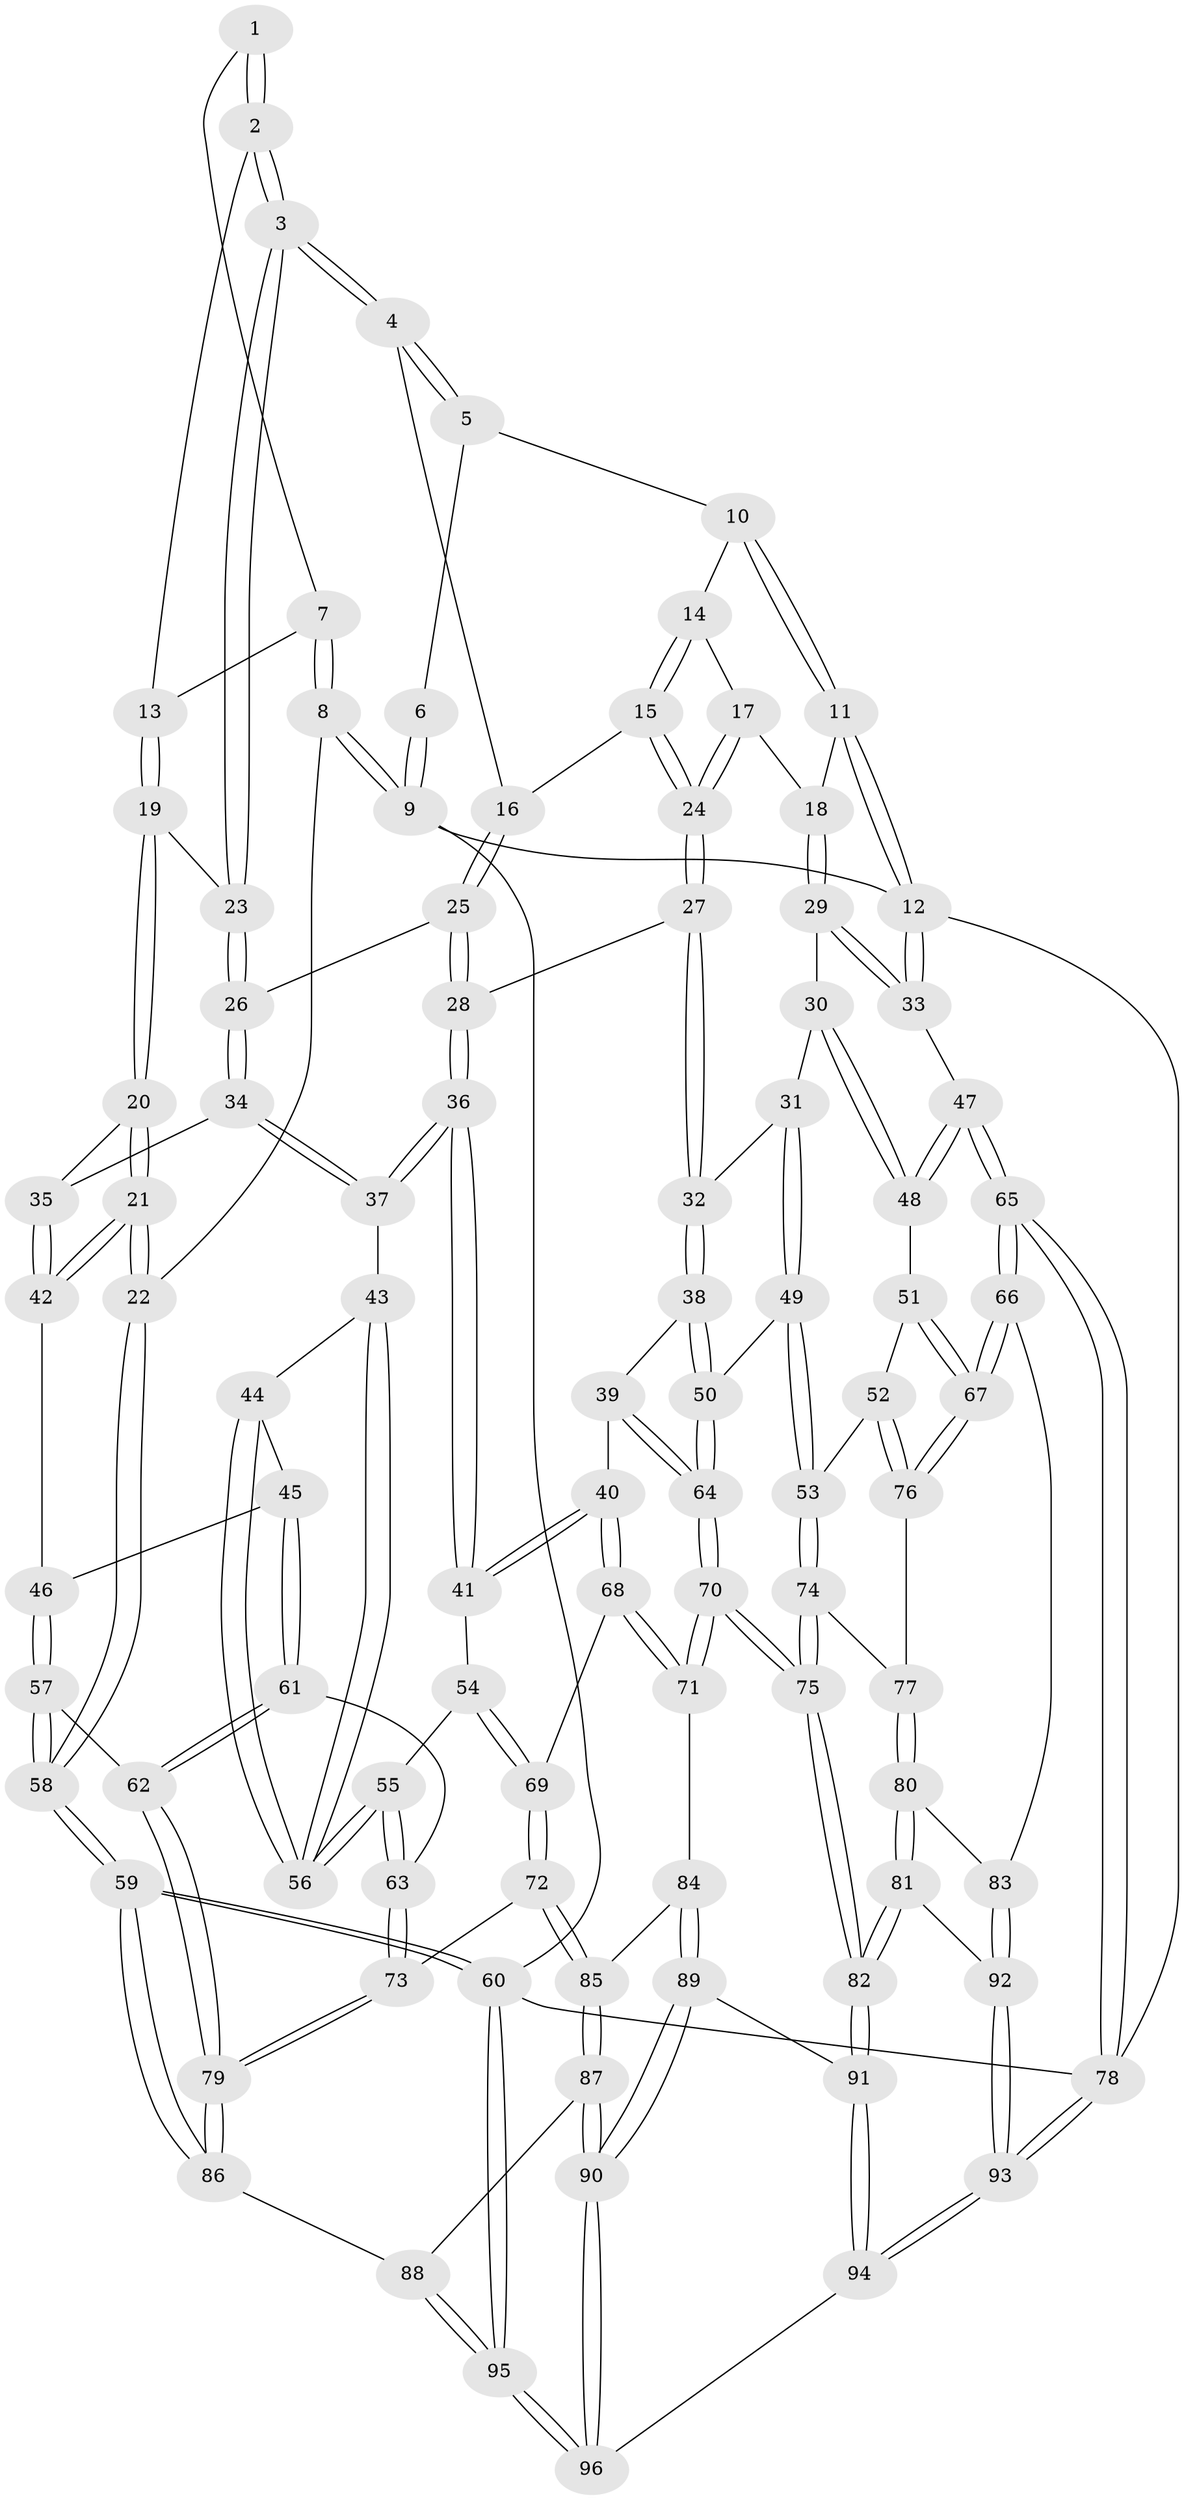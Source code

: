 // coarse degree distribution, {3: 0.06557377049180328, 5: 0.29508196721311475, 6: 0.09836065573770492, 4: 0.5409836065573771}
// Generated by graph-tools (version 1.1) at 2025/42/03/06/25 10:42:32]
// undirected, 96 vertices, 237 edges
graph export_dot {
graph [start="1"]
  node [color=gray90,style=filled];
  1 [pos="+0.19164747988514308+0"];
  2 [pos="+0.21467390625590727+0.03748496964991319"];
  3 [pos="+0.3066133368928487+0.12564097382464742"];
  4 [pos="+0.37400111568423083+0.06506791974962248"];
  5 [pos="+0.47212878740500447+0"];
  6 [pos="+0.16325035102931365+0"];
  7 [pos="+0.10495591990353013+0.054609641034760056"];
  8 [pos="+0+0"];
  9 [pos="+0+0"];
  10 [pos="+0.5895929824577714+0"];
  11 [pos="+1+0"];
  12 [pos="+1+0"];
  13 [pos="+0.13246744395171123+0.10408650413566041"];
  14 [pos="+0.6143157584510206+0"];
  15 [pos="+0.5768001480722718+0.08544362063105478"];
  16 [pos="+0.48890976443472756+0.13733792706441877"];
  17 [pos="+0.74541549978285+0.09753046791139686"];
  18 [pos="+0.8191084986445368+0.118168982309383"];
  19 [pos="+0.11742286122998204+0.13725423616268023"];
  20 [pos="+0+0.2435393727077894"];
  21 [pos="+0+0.25728322806375187"];
  22 [pos="+0+0.25536893624261114"];
  23 [pos="+0.29763106397158673+0.1924347189314919"];
  24 [pos="+0.640950102937852+0.25172003735719223"];
  25 [pos="+0.45734595365872893+0.24346613410737133"];
  26 [pos="+0.3059534728565337+0.2423025393593855"];
  27 [pos="+0.6414279419684257+0.26847712905681265"];
  28 [pos="+0.5149314345800003+0.2879705510140135"];
  29 [pos="+0.8734280649989561+0.2551604357589678"];
  30 [pos="+0.8155671926394564+0.3321924578242962"];
  31 [pos="+0.749985024927876+0.34705961455022233"];
  32 [pos="+0.731236718177473+0.34524375489712433"];
  33 [pos="+1+0.14696261751805412"];
  34 [pos="+0.26244173982088687+0.319334018187151"];
  35 [pos="+0.260681245885943+0.31943171093113176"];
  36 [pos="+0.47079954144486386+0.4382139551325218"];
  37 [pos="+0.28482162399832844+0.3642588674843921"];
  38 [pos="+0.6121567325415125+0.4725918487557712"];
  39 [pos="+0.5485803781062583+0.5037438164721306"];
  40 [pos="+0.5246653686158652+0.5098258489986544"];
  41 [pos="+0.49875996289659497+0.49630807172525965"];
  42 [pos="+0.11685365541803087+0.4504004042538111"];
  43 [pos="+0.27832148494586495+0.41874555182859347"];
  44 [pos="+0.17656532250079973+0.5124976004245874"];
  45 [pos="+0.15911707106959636+0.5246318311090444"];
  46 [pos="+0.12367087363237207+0.4934949246092179"];
  47 [pos="+1+0.48409278973061853"];
  48 [pos="+0.9469633005257639+0.4909360546346799"];
  49 [pos="+0.7656248001761626+0.581844955715756"];
  50 [pos="+0.7423394985631242+0.5912813293029525"];
  51 [pos="+0.9290618033558197+0.5188089967078215"];
  52 [pos="+0.8429726241722021+0.5942303180582759"];
  53 [pos="+0.8351395853341934+0.5980193964653983"];
  54 [pos="+0.39128228783372704+0.5555965980211647"];
  55 [pos="+0.322726966761041+0.5688894069137717"];
  56 [pos="+0.3086243797073418+0.5316726736447497"];
  57 [pos="+0+0.5935609809738517"];
  58 [pos="+0+0.5960980501136386"];
  59 [pos="+0+0.9636404943368808"];
  60 [pos="+0+1"];
  61 [pos="+0.1765956968069551+0.6144609912509925"];
  62 [pos="+0.1450288834148545+0.6419822279171526"];
  63 [pos="+0.2893743083881104+0.6188859056853436"];
  64 [pos="+0.7010983936100715+0.6348684337733459"];
  65 [pos="+1+0.7755206119485684"];
  66 [pos="+1+0.7693029933590465"];
  67 [pos="+0.979843190306505+0.694099215931973"];
  68 [pos="+0.539345280232737+0.6720807392341326"];
  69 [pos="+0.42596300148667754+0.6469258673820607"];
  70 [pos="+0.6455147681269413+0.7529906750835565"];
  71 [pos="+0.5592195799529364+0.7236913441803132"];
  72 [pos="+0.3317448023723408+0.7263782682413961"];
  73 [pos="+0.3311657165614127+0.7259459645919963"];
  74 [pos="+0.8349554356562003+0.6615400652467095"];
  75 [pos="+0.6719911992315577+0.7866013031995749"];
  76 [pos="+0.9449168964755482+0.6826492730404456"];
  77 [pos="+0.8552508434672816+0.7026053254793136"];
  78 [pos="+1+1"];
  79 [pos="+0.14305480023780387+0.7969842044254424"];
  80 [pos="+0.8565804726043266+0.7239223311156031"];
  81 [pos="+0.7815422661702512+0.8279866167699961"];
  82 [pos="+0.6957818664078095+0.8318477423574621"];
  83 [pos="+1+0.7913264984703022"];
  84 [pos="+0.4784917443830628+0.7721319472905"];
  85 [pos="+0.33494863600651653+0.7303169638979463"];
  86 [pos="+0.12098767244606669+0.8372622440074852"];
  87 [pos="+0.3179210813011037+0.8994890813032708"];
  88 [pos="+0.21664770859704716+0.9070617639904356"];
  89 [pos="+0.45696535856923964+0.8669817159753046"];
  90 [pos="+0.40433009090862854+0.9552401721281498"];
  91 [pos="+0.6730005570458758+0.9149665315878934"];
  92 [pos="+0.8932529640531636+0.8684875190318807"];
  93 [pos="+0.9527262168655464+1"];
  94 [pos="+0.6459361653631367+1"];
  95 [pos="+0.18166979811239237+1"];
  96 [pos="+0.48565464766247574+1"];
  1 -- 2;
  1 -- 2;
  1 -- 7;
  2 -- 3;
  2 -- 3;
  2 -- 13;
  3 -- 4;
  3 -- 4;
  3 -- 23;
  3 -- 23;
  4 -- 5;
  4 -- 5;
  4 -- 16;
  5 -- 6;
  5 -- 10;
  6 -- 9;
  6 -- 9;
  7 -- 8;
  7 -- 8;
  7 -- 13;
  8 -- 9;
  8 -- 9;
  8 -- 22;
  9 -- 12;
  9 -- 60;
  10 -- 11;
  10 -- 11;
  10 -- 14;
  11 -- 12;
  11 -- 12;
  11 -- 18;
  12 -- 33;
  12 -- 33;
  12 -- 78;
  13 -- 19;
  13 -- 19;
  14 -- 15;
  14 -- 15;
  14 -- 17;
  15 -- 16;
  15 -- 24;
  15 -- 24;
  16 -- 25;
  16 -- 25;
  17 -- 18;
  17 -- 24;
  17 -- 24;
  18 -- 29;
  18 -- 29;
  19 -- 20;
  19 -- 20;
  19 -- 23;
  20 -- 21;
  20 -- 21;
  20 -- 35;
  21 -- 22;
  21 -- 22;
  21 -- 42;
  21 -- 42;
  22 -- 58;
  22 -- 58;
  23 -- 26;
  23 -- 26;
  24 -- 27;
  24 -- 27;
  25 -- 26;
  25 -- 28;
  25 -- 28;
  26 -- 34;
  26 -- 34;
  27 -- 28;
  27 -- 32;
  27 -- 32;
  28 -- 36;
  28 -- 36;
  29 -- 30;
  29 -- 33;
  29 -- 33;
  30 -- 31;
  30 -- 48;
  30 -- 48;
  31 -- 32;
  31 -- 49;
  31 -- 49;
  32 -- 38;
  32 -- 38;
  33 -- 47;
  34 -- 35;
  34 -- 37;
  34 -- 37;
  35 -- 42;
  35 -- 42;
  36 -- 37;
  36 -- 37;
  36 -- 41;
  36 -- 41;
  37 -- 43;
  38 -- 39;
  38 -- 50;
  38 -- 50;
  39 -- 40;
  39 -- 64;
  39 -- 64;
  40 -- 41;
  40 -- 41;
  40 -- 68;
  40 -- 68;
  41 -- 54;
  42 -- 46;
  43 -- 44;
  43 -- 56;
  43 -- 56;
  44 -- 45;
  44 -- 56;
  44 -- 56;
  45 -- 46;
  45 -- 61;
  45 -- 61;
  46 -- 57;
  46 -- 57;
  47 -- 48;
  47 -- 48;
  47 -- 65;
  47 -- 65;
  48 -- 51;
  49 -- 50;
  49 -- 53;
  49 -- 53;
  50 -- 64;
  50 -- 64;
  51 -- 52;
  51 -- 67;
  51 -- 67;
  52 -- 53;
  52 -- 76;
  52 -- 76;
  53 -- 74;
  53 -- 74;
  54 -- 55;
  54 -- 69;
  54 -- 69;
  55 -- 56;
  55 -- 56;
  55 -- 63;
  55 -- 63;
  57 -- 58;
  57 -- 58;
  57 -- 62;
  58 -- 59;
  58 -- 59;
  59 -- 60;
  59 -- 60;
  59 -- 86;
  59 -- 86;
  60 -- 95;
  60 -- 95;
  60 -- 78;
  61 -- 62;
  61 -- 62;
  61 -- 63;
  62 -- 79;
  62 -- 79;
  63 -- 73;
  63 -- 73;
  64 -- 70;
  64 -- 70;
  65 -- 66;
  65 -- 66;
  65 -- 78;
  65 -- 78;
  66 -- 67;
  66 -- 67;
  66 -- 83;
  67 -- 76;
  67 -- 76;
  68 -- 69;
  68 -- 71;
  68 -- 71;
  69 -- 72;
  69 -- 72;
  70 -- 71;
  70 -- 71;
  70 -- 75;
  70 -- 75;
  71 -- 84;
  72 -- 73;
  72 -- 85;
  72 -- 85;
  73 -- 79;
  73 -- 79;
  74 -- 75;
  74 -- 75;
  74 -- 77;
  75 -- 82;
  75 -- 82;
  76 -- 77;
  77 -- 80;
  77 -- 80;
  78 -- 93;
  78 -- 93;
  79 -- 86;
  79 -- 86;
  80 -- 81;
  80 -- 81;
  80 -- 83;
  81 -- 82;
  81 -- 82;
  81 -- 92;
  82 -- 91;
  82 -- 91;
  83 -- 92;
  83 -- 92;
  84 -- 85;
  84 -- 89;
  84 -- 89;
  85 -- 87;
  85 -- 87;
  86 -- 88;
  87 -- 88;
  87 -- 90;
  87 -- 90;
  88 -- 95;
  88 -- 95;
  89 -- 90;
  89 -- 90;
  89 -- 91;
  90 -- 96;
  90 -- 96;
  91 -- 94;
  91 -- 94;
  92 -- 93;
  92 -- 93;
  93 -- 94;
  93 -- 94;
  94 -- 96;
  95 -- 96;
  95 -- 96;
}
